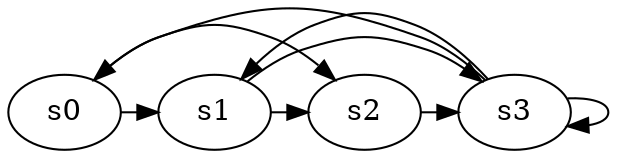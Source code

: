 digraph game_0401_cycle_4 {
    s0 [name="s0", player=0, target=1];
    s1 [name="s1", player=0];
    s2 [name="s2", player=1];
    s3 [name="s3", player=1];

    s0 -> s1 [constraint="time % 4 == 0"];
    s1 -> s2 [constraint="time == 1 || time == 23 || time == 24"];
    s2 -> s3 [constraint="time % 4 == 1 || time % 4 == 2"];
    s3 -> s0 [constraint="time % 4 == 0"];
    s0 -> s2 [constraint="time == 0 || time == 9"];
    s1 -> s3 [constraint="time == 9 || time == 10"];
    s3 -> s3 [constraint="time % 3 == 0"];
    s3 -> s1 [constraint="time == 12 || time == 13"];
}
